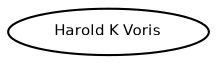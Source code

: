 graph G {
size="3,3";
node [fontsize=7, fontname="Helvetica"];
edge [fontsize=7, fontname="Helvetica"];
node0 [label="Harold K Voris", width=0.27433100247,height=0.27433100247];
}


